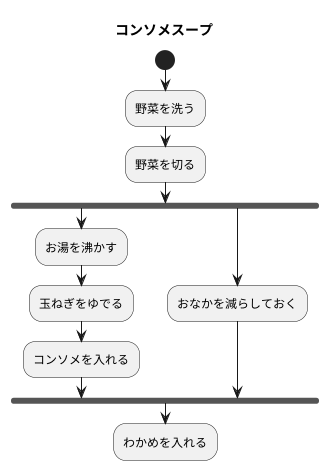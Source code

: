 @startuml スープを作る
title コンソメスープ

start
:野菜を洗う;
:野菜を切る;
fork
    :お湯を沸かす;
    :玉ねぎをゆでる;
    :コンソメを入れる;
fork again
    :おなかを減らしておく;
    fork end
    :わかめを入れる;
